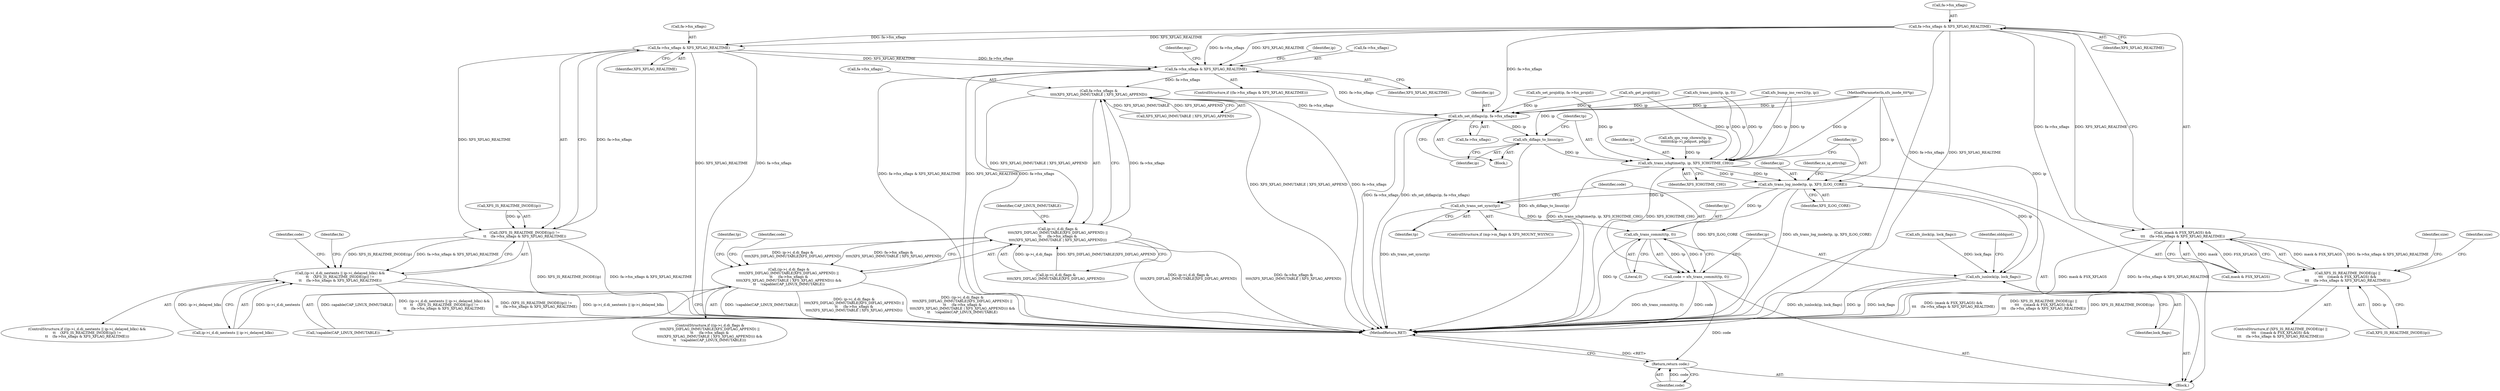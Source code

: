 digraph "0_linux_23adbe12ef7d3d4195e80800ab36b37bee28cd03_4@pointer" {
"1000376" [label="(Call,fa->fsx_xflags & XFS_XFLAG_REALTIME)"];
"1000372" [label="(Call,(mask & FSX_XFLAGS) &&\n\t\t\t    (fa->fsx_xflags & XFS_XFLAG_REALTIME))"];
"1000369" [label="(Call,XFS_IS_REALTIME_INODE(ip) ||\n\t\t\t    ((mask & FSX_XFLAGS) &&\n\t\t\t    (fa->fsx_xflags & XFS_XFLAG_REALTIME)))"];
"1000451" [label="(Call,fa->fsx_xflags & XFS_XFLAG_REALTIME)"];
"1000448" [label="(Call,(XFS_IS_REALTIME_INODE(ip)) !=\n\t\t    (fa->fsx_xflags & XFS_XFLAG_REALTIME))"];
"1000438" [label="(Call,(ip->i_d.di_nextents || ip->i_delayed_blks) &&\n\t\t    (XFS_IS_REALTIME_INODE(ip)) !=\n\t\t    (fa->fsx_xflags & XFS_XFLAG_REALTIME))"];
"1000463" [label="(Call,fa->fsx_xflags & XFS_XFLAG_REALTIME)"];
"1000515" [label="(Call,fa->fsx_xflags &\n\t\t\t\t(XFS_XFLAG_IMMUTABLE | XFS_XFLAG_APPEND))"];
"1000505" [label="(Call,ip->i_d.di_flags &\n\t\t\t\t(XFS_DIFLAG_IMMUTABLE|XFS_DIFLAG_APPEND) ||\n\t\t     (fa->fsx_xflags &\n\t\t\t\t(XFS_XFLAG_IMMUTABLE | XFS_XFLAG_APPEND)))"];
"1000504" [label="(Call,(ip->i_d.di_flags &\n\t\t\t\t(XFS_DIFLAG_IMMUTABLE|XFS_DIFLAG_APPEND) ||\n\t\t     (fa->fsx_xflags &\n\t\t\t\t(XFS_XFLAG_IMMUTABLE | XFS_XFLAG_APPEND))) &&\n\t\t    !capable(CAP_LINUX_IMMUTABLE))"];
"1000631" [label="(Call,xfs_set_diflags(ip, fa->fsx_xflags))"];
"1000636" [label="(Call,xfs_diflags_to_linux(ip))"];
"1000638" [label="(Call,xfs_trans_ichgtime(tp, ip, XFS_ICHGTIME_CHG))"];
"1000642" [label="(Call,xfs_trans_log_inode(tp, ip, XFS_ILOG_CORE))"];
"1000654" [label="(Call,xfs_trans_set_sync(tp))"];
"1000658" [label="(Call,xfs_trans_commit(tp, 0))"];
"1000656" [label="(Call,code = xfs_trans_commit(tp, 0))"];
"1000670" [label="(Return,return code;)"];
"1000661" [label="(Call,xfs_iunlock(ip, lock_flags))"];
"1000452" [label="(Call,fa->fsx_xflags)"];
"1000368" [label="(ControlStructure,if (XFS_IS_REALTIME_INODE(ip) ||\n\t\t\t    ((mask & FSX_XFLAGS) &&\n\t\t\t    (fa->fsx_xflags & XFS_XFLAG_REALTIME))))"];
"1000123" [label="(Block,)"];
"1000656" [label="(Call,code = xfs_trans_commit(tp, 0))"];
"1000458" [label="(Identifier,code)"];
"1000448" [label="(Call,(XFS_IS_REALTIME_INODE(ip)) !=\n\t\t    (fa->fsx_xflags & XFS_XFLAG_REALTIME))"];
"1000687" [label="(MethodReturn,RET)"];
"1000467" [label="(Identifier,XFS_XFLAG_REALTIME)"];
"1000642" [label="(Call,xfs_trans_log_inode(tp, ip, XFS_ILOG_CORE))"];
"1000665" [label="(Identifier,olddquot)"];
"1000398" [label="(Identifier,size)"];
"1000638" [label="(Call,xfs_trans_ichgtime(tp, ip, XFS_ICHGTIME_CHG))"];
"1000636" [label="(Call,xfs_diflags_to_linux(ip))"];
"1000377" [label="(Call,fa->fsx_xflags)"];
"1000438" [label="(Call,(ip->i_d.di_nextents || ip->i_delayed_blks) &&\n\t\t    (XFS_IS_REALTIME_INODE(ip)) !=\n\t\t    (fa->fsx_xflags & XFS_XFLAG_REALTIME))"];
"1000639" [label="(Identifier,tp)"];
"1000671" [label="(Identifier,code)"];
"1000658" [label="(Call,xfs_trans_commit(tp, 0))"];
"1000515" [label="(Call,fa->fsx_xflags &\n\t\t\t\t(XFS_XFLAG_IMMUTABLE | XFS_XFLAG_APPEND))"];
"1000604" [label="(Call,xfs_bump_ino_vers2(tp, ip))"];
"1000373" [label="(Call,mask & FSX_XFLAGS)"];
"1000439" [label="(Call,ip->i_d.di_nextents || ip->i_delayed_blks)"];
"1000449" [label="(Call,XFS_IS_REALTIME_INODE(ip))"];
"1000532" [label="(Identifier,tp)"];
"1000637" [label="(Identifier,ip)"];
"1000648" [label="(ControlStructure,if (mp->m_flags & XFS_MOUNT_WSYNC))"];
"1000640" [label="(Identifier,ip)"];
"1000644" [label="(Identifier,ip)"];
"1000641" [label="(Identifier,XFS_ICHGTIME_CHG)"];
"1000519" [label="(Call,XFS_XFLAG_IMMUTABLE | XFS_XFLAG_APPEND)"];
"1000524" [label="(Identifier,CAP_LINUX_IMMUTABLE)"];
"1000369" [label="(Call,XFS_IS_REALTIME_INODE(ip) ||\n\t\t\t    ((mask & FSX_XFLAGS) &&\n\t\t\t    (fa->fsx_xflags & XFS_XFLAG_REALTIME)))"];
"1000670" [label="(Return,return code;)"];
"1000633" [label="(Call,fa->fsx_xflags)"];
"1000380" [label="(Identifier,XFS_XFLAG_REALTIME)"];
"1000531" [label="(Call,xfs_trans_ijoin(tp, ip, 0))"];
"1000655" [label="(Identifier,tp)"];
"1000451" [label="(Call,fa->fsx_xflags & XFS_XFLAG_REALTIME)"];
"1000503" [label="(ControlStructure,if ((ip->i_d.di_flags &\n\t\t\t\t(XFS_DIFLAG_IMMUTABLE|XFS_DIFLAG_APPEND) ||\n\t\t     (fa->fsx_xflags &\n\t\t\t\t(XFS_XFLAG_IMMUTABLE | XFS_XFLAG_APPEND))) &&\n\t\t    !capable(CAP_LINUX_IMMUTABLE)))"];
"1000506" [label="(Call,ip->i_d.di_flags &\n\t\t\t\t(XFS_DIFLAG_IMMUTABLE|XFS_DIFLAG_APPEND))"];
"1000632" [label="(Identifier,ip)"];
"1000465" [label="(Identifier,fa)"];
"1000657" [label="(Identifier,code)"];
"1000370" [label="(Call,XFS_IS_REALTIME_INODE(ip))"];
"1000462" [label="(ControlStructure,if ((fa->fsx_xflags & XFS_XFLAG_REALTIME)))"];
"1000522" [label="(Call,!capable(CAP_LINUX_IMMUTABLE))"];
"1000591" [label="(Call,xfs_set_projid(ip, fa->fsx_projid))"];
"1000643" [label="(Identifier,tp)"];
"1000662" [label="(Identifier,ip)"];
"1000663" [label="(Identifier,lock_flags)"];
"1000516" [label="(Call,fa->fsx_xflags)"];
"1000504" [label="(Call,(ip->i_d.di_flags &\n\t\t\t\t(XFS_DIFLAG_IMMUTABLE|XFS_DIFLAG_APPEND) ||\n\t\t     (fa->fsx_xflags &\n\t\t\t\t(XFS_XFLAG_IMMUTABLE | XFS_XFLAG_APPEND))) &&\n\t\t    !capable(CAP_LINUX_IMMUTABLE))"];
"1000659" [label="(Identifier,tp)"];
"1000120" [label="(MethodParameterIn,xfs_inode_t\t\t*ip)"];
"1000247" [label="(Call,xfs_ilock(ip, lock_flags))"];
"1000660" [label="(Literal,0)"];
"1000661" [label="(Call,xfs_iunlock(ip, lock_flags))"];
"1000527" [label="(Identifier,code)"];
"1000455" [label="(Identifier,XFS_XFLAG_REALTIME)"];
"1000645" [label="(Identifier,XFS_ILOG_CORE)"];
"1000437" [label="(ControlStructure,if ((ip->i_d.di_nextents || ip->i_delayed_blks) &&\n\t\t    (XFS_IS_REALTIME_INODE(ip)) !=\n\t\t    (fa->fsx_xflags & XFS_XFLAG_REALTIME)))"];
"1000631" [label="(Call,xfs_set_diflags(ip, fa->fsx_xflags))"];
"1000474" [label="(Identifier,mp)"];
"1000509" [label="(Identifier,ip)"];
"1000630" [label="(Block,)"];
"1000568" [label="(Call,xfs_get_projid(ip))"];
"1000647" [label="(Identifier,xs_ig_attrchg)"];
"1000654" [label="(Call,xfs_trans_set_sync(tp))"];
"1000464" [label="(Call,fa->fsx_xflags)"];
"1000372" [label="(Call,(mask & FSX_XFLAGS) &&\n\t\t\t    (fa->fsx_xflags & XFS_XFLAG_REALTIME))"];
"1000463" [label="(Call,fa->fsx_xflags & XFS_XFLAG_REALTIME)"];
"1000383" [label="(Identifier,size)"];
"1000376" [label="(Call,fa->fsx_xflags & XFS_XFLAG_REALTIME)"];
"1000583" [label="(Call,xfs_qm_vop_chown(tp, ip,\n\t\t\t\t\t\t\t&ip->i_pdquot, pdqp))"];
"1000505" [label="(Call,ip->i_d.di_flags &\n\t\t\t\t(XFS_DIFLAG_IMMUTABLE|XFS_DIFLAG_APPEND) ||\n\t\t     (fa->fsx_xflags &\n\t\t\t\t(XFS_XFLAG_IMMUTABLE | XFS_XFLAG_APPEND)))"];
"1000376" -> "1000372"  [label="AST: "];
"1000376" -> "1000380"  [label="CFG: "];
"1000377" -> "1000376"  [label="AST: "];
"1000380" -> "1000376"  [label="AST: "];
"1000372" -> "1000376"  [label="CFG: "];
"1000376" -> "1000687"  [label="DDG: fa->fsx_xflags"];
"1000376" -> "1000687"  [label="DDG: XFS_XFLAG_REALTIME"];
"1000376" -> "1000372"  [label="DDG: fa->fsx_xflags"];
"1000376" -> "1000372"  [label="DDG: XFS_XFLAG_REALTIME"];
"1000376" -> "1000451"  [label="DDG: fa->fsx_xflags"];
"1000376" -> "1000451"  [label="DDG: XFS_XFLAG_REALTIME"];
"1000376" -> "1000463"  [label="DDG: fa->fsx_xflags"];
"1000376" -> "1000463"  [label="DDG: XFS_XFLAG_REALTIME"];
"1000376" -> "1000631"  [label="DDG: fa->fsx_xflags"];
"1000372" -> "1000369"  [label="AST: "];
"1000372" -> "1000373"  [label="CFG: "];
"1000373" -> "1000372"  [label="AST: "];
"1000369" -> "1000372"  [label="CFG: "];
"1000372" -> "1000687"  [label="DDG: fa->fsx_xflags & XFS_XFLAG_REALTIME"];
"1000372" -> "1000687"  [label="DDG: mask & FSX_XFLAGS"];
"1000372" -> "1000369"  [label="DDG: mask & FSX_XFLAGS"];
"1000372" -> "1000369"  [label="DDG: fa->fsx_xflags & XFS_XFLAG_REALTIME"];
"1000373" -> "1000372"  [label="DDG: mask"];
"1000373" -> "1000372"  [label="DDG: FSX_XFLAGS"];
"1000369" -> "1000368"  [label="AST: "];
"1000369" -> "1000370"  [label="CFG: "];
"1000370" -> "1000369"  [label="AST: "];
"1000383" -> "1000369"  [label="CFG: "];
"1000398" -> "1000369"  [label="CFG: "];
"1000369" -> "1000687"  [label="DDG: XFS_IS_REALTIME_INODE(ip) ||\n\t\t\t    ((mask & FSX_XFLAGS) &&\n\t\t\t    (fa->fsx_xflags & XFS_XFLAG_REALTIME))"];
"1000369" -> "1000687"  [label="DDG: XFS_IS_REALTIME_INODE(ip)"];
"1000369" -> "1000687"  [label="DDG: (mask & FSX_XFLAGS) &&\n\t\t\t    (fa->fsx_xflags & XFS_XFLAG_REALTIME)"];
"1000370" -> "1000369"  [label="DDG: ip"];
"1000451" -> "1000448"  [label="AST: "];
"1000451" -> "1000455"  [label="CFG: "];
"1000452" -> "1000451"  [label="AST: "];
"1000455" -> "1000451"  [label="AST: "];
"1000448" -> "1000451"  [label="CFG: "];
"1000451" -> "1000687"  [label="DDG: XFS_XFLAG_REALTIME"];
"1000451" -> "1000687"  [label="DDG: fa->fsx_xflags"];
"1000451" -> "1000448"  [label="DDG: fa->fsx_xflags"];
"1000451" -> "1000448"  [label="DDG: XFS_XFLAG_REALTIME"];
"1000451" -> "1000463"  [label="DDG: fa->fsx_xflags"];
"1000451" -> "1000463"  [label="DDG: XFS_XFLAG_REALTIME"];
"1000448" -> "1000438"  [label="AST: "];
"1000449" -> "1000448"  [label="AST: "];
"1000438" -> "1000448"  [label="CFG: "];
"1000448" -> "1000687"  [label="DDG: XFS_IS_REALTIME_INODE(ip)"];
"1000448" -> "1000687"  [label="DDG: fa->fsx_xflags & XFS_XFLAG_REALTIME"];
"1000448" -> "1000438"  [label="DDG: XFS_IS_REALTIME_INODE(ip)"];
"1000448" -> "1000438"  [label="DDG: fa->fsx_xflags & XFS_XFLAG_REALTIME"];
"1000449" -> "1000448"  [label="DDG: ip"];
"1000438" -> "1000437"  [label="AST: "];
"1000438" -> "1000439"  [label="CFG: "];
"1000439" -> "1000438"  [label="AST: "];
"1000458" -> "1000438"  [label="CFG: "];
"1000465" -> "1000438"  [label="CFG: "];
"1000438" -> "1000687"  [label="DDG: (ip->i_d.di_nextents || ip->i_delayed_blks) &&\n\t\t    (XFS_IS_REALTIME_INODE(ip)) !=\n\t\t    (fa->fsx_xflags & XFS_XFLAG_REALTIME)"];
"1000438" -> "1000687"  [label="DDG: (XFS_IS_REALTIME_INODE(ip)) !=\n\t\t    (fa->fsx_xflags & XFS_XFLAG_REALTIME)"];
"1000438" -> "1000687"  [label="DDG: ip->i_d.di_nextents || ip->i_delayed_blks"];
"1000439" -> "1000438"  [label="DDG: ip->i_d.di_nextents"];
"1000439" -> "1000438"  [label="DDG: ip->i_delayed_blks"];
"1000463" -> "1000462"  [label="AST: "];
"1000463" -> "1000467"  [label="CFG: "];
"1000464" -> "1000463"  [label="AST: "];
"1000467" -> "1000463"  [label="AST: "];
"1000474" -> "1000463"  [label="CFG: "];
"1000509" -> "1000463"  [label="CFG: "];
"1000463" -> "1000687"  [label="DDG: fa->fsx_xflags & XFS_XFLAG_REALTIME"];
"1000463" -> "1000687"  [label="DDG: XFS_XFLAG_REALTIME"];
"1000463" -> "1000687"  [label="DDG: fa->fsx_xflags"];
"1000463" -> "1000515"  [label="DDG: fa->fsx_xflags"];
"1000463" -> "1000631"  [label="DDG: fa->fsx_xflags"];
"1000515" -> "1000505"  [label="AST: "];
"1000515" -> "1000519"  [label="CFG: "];
"1000516" -> "1000515"  [label="AST: "];
"1000519" -> "1000515"  [label="AST: "];
"1000505" -> "1000515"  [label="CFG: "];
"1000515" -> "1000687"  [label="DDG: XFS_XFLAG_IMMUTABLE | XFS_XFLAG_APPEND"];
"1000515" -> "1000687"  [label="DDG: fa->fsx_xflags"];
"1000515" -> "1000505"  [label="DDG: fa->fsx_xflags"];
"1000515" -> "1000505"  [label="DDG: XFS_XFLAG_IMMUTABLE | XFS_XFLAG_APPEND"];
"1000519" -> "1000515"  [label="DDG: XFS_XFLAG_IMMUTABLE"];
"1000519" -> "1000515"  [label="DDG: XFS_XFLAG_APPEND"];
"1000515" -> "1000631"  [label="DDG: fa->fsx_xflags"];
"1000505" -> "1000504"  [label="AST: "];
"1000505" -> "1000506"  [label="CFG: "];
"1000506" -> "1000505"  [label="AST: "];
"1000524" -> "1000505"  [label="CFG: "];
"1000504" -> "1000505"  [label="CFG: "];
"1000505" -> "1000687"  [label="DDG: ip->i_d.di_flags &\n\t\t\t\t(XFS_DIFLAG_IMMUTABLE|XFS_DIFLAG_APPEND)"];
"1000505" -> "1000687"  [label="DDG: fa->fsx_xflags &\n\t\t\t\t(XFS_XFLAG_IMMUTABLE | XFS_XFLAG_APPEND)"];
"1000505" -> "1000504"  [label="DDG: ip->i_d.di_flags &\n\t\t\t\t(XFS_DIFLAG_IMMUTABLE|XFS_DIFLAG_APPEND)"];
"1000505" -> "1000504"  [label="DDG: fa->fsx_xflags &\n\t\t\t\t(XFS_XFLAG_IMMUTABLE | XFS_XFLAG_APPEND)"];
"1000506" -> "1000505"  [label="DDG: ip->i_d.di_flags"];
"1000506" -> "1000505"  [label="DDG: XFS_DIFLAG_IMMUTABLE|XFS_DIFLAG_APPEND"];
"1000504" -> "1000503"  [label="AST: "];
"1000504" -> "1000522"  [label="CFG: "];
"1000522" -> "1000504"  [label="AST: "];
"1000527" -> "1000504"  [label="CFG: "];
"1000532" -> "1000504"  [label="CFG: "];
"1000504" -> "1000687"  [label="DDG: !capable(CAP_LINUX_IMMUTABLE)"];
"1000504" -> "1000687"  [label="DDG: ip->i_d.di_flags &\n\t\t\t\t(XFS_DIFLAG_IMMUTABLE|XFS_DIFLAG_APPEND) ||\n\t\t     (fa->fsx_xflags &\n\t\t\t\t(XFS_XFLAG_IMMUTABLE | XFS_XFLAG_APPEND))"];
"1000504" -> "1000687"  [label="DDG: (ip->i_d.di_flags &\n\t\t\t\t(XFS_DIFLAG_IMMUTABLE|XFS_DIFLAG_APPEND) ||\n\t\t     (fa->fsx_xflags &\n\t\t\t\t(XFS_XFLAG_IMMUTABLE | XFS_XFLAG_APPEND))) &&\n\t\t    !capable(CAP_LINUX_IMMUTABLE)"];
"1000522" -> "1000504"  [label="DDG: capable(CAP_LINUX_IMMUTABLE)"];
"1000631" -> "1000630"  [label="AST: "];
"1000631" -> "1000633"  [label="CFG: "];
"1000632" -> "1000631"  [label="AST: "];
"1000633" -> "1000631"  [label="AST: "];
"1000637" -> "1000631"  [label="CFG: "];
"1000631" -> "1000687"  [label="DDG: fa->fsx_xflags"];
"1000631" -> "1000687"  [label="DDG: xfs_set_diflags(ip, fa->fsx_xflags)"];
"1000531" -> "1000631"  [label="DDG: ip"];
"1000568" -> "1000631"  [label="DDG: ip"];
"1000591" -> "1000631"  [label="DDG: ip"];
"1000604" -> "1000631"  [label="DDG: ip"];
"1000120" -> "1000631"  [label="DDG: ip"];
"1000631" -> "1000636"  [label="DDG: ip"];
"1000636" -> "1000630"  [label="AST: "];
"1000636" -> "1000637"  [label="CFG: "];
"1000637" -> "1000636"  [label="AST: "];
"1000639" -> "1000636"  [label="CFG: "];
"1000636" -> "1000687"  [label="DDG: xfs_diflags_to_linux(ip)"];
"1000120" -> "1000636"  [label="DDG: ip"];
"1000636" -> "1000638"  [label="DDG: ip"];
"1000638" -> "1000123"  [label="AST: "];
"1000638" -> "1000641"  [label="CFG: "];
"1000639" -> "1000638"  [label="AST: "];
"1000640" -> "1000638"  [label="AST: "];
"1000641" -> "1000638"  [label="AST: "];
"1000643" -> "1000638"  [label="CFG: "];
"1000638" -> "1000687"  [label="DDG: xfs_trans_ichgtime(tp, ip, XFS_ICHGTIME_CHG)"];
"1000638" -> "1000687"  [label="DDG: XFS_ICHGTIME_CHG"];
"1000583" -> "1000638"  [label="DDG: tp"];
"1000604" -> "1000638"  [label="DDG: tp"];
"1000604" -> "1000638"  [label="DDG: ip"];
"1000531" -> "1000638"  [label="DDG: tp"];
"1000531" -> "1000638"  [label="DDG: ip"];
"1000568" -> "1000638"  [label="DDG: ip"];
"1000591" -> "1000638"  [label="DDG: ip"];
"1000120" -> "1000638"  [label="DDG: ip"];
"1000638" -> "1000642"  [label="DDG: tp"];
"1000638" -> "1000642"  [label="DDG: ip"];
"1000642" -> "1000123"  [label="AST: "];
"1000642" -> "1000645"  [label="CFG: "];
"1000643" -> "1000642"  [label="AST: "];
"1000644" -> "1000642"  [label="AST: "];
"1000645" -> "1000642"  [label="AST: "];
"1000647" -> "1000642"  [label="CFG: "];
"1000642" -> "1000687"  [label="DDG: XFS_ILOG_CORE"];
"1000642" -> "1000687"  [label="DDG: xfs_trans_log_inode(tp, ip, XFS_ILOG_CORE)"];
"1000120" -> "1000642"  [label="DDG: ip"];
"1000642" -> "1000654"  [label="DDG: tp"];
"1000642" -> "1000658"  [label="DDG: tp"];
"1000642" -> "1000661"  [label="DDG: ip"];
"1000654" -> "1000648"  [label="AST: "];
"1000654" -> "1000655"  [label="CFG: "];
"1000655" -> "1000654"  [label="AST: "];
"1000657" -> "1000654"  [label="CFG: "];
"1000654" -> "1000687"  [label="DDG: xfs_trans_set_sync(tp)"];
"1000654" -> "1000658"  [label="DDG: tp"];
"1000658" -> "1000656"  [label="AST: "];
"1000658" -> "1000660"  [label="CFG: "];
"1000659" -> "1000658"  [label="AST: "];
"1000660" -> "1000658"  [label="AST: "];
"1000656" -> "1000658"  [label="CFG: "];
"1000658" -> "1000687"  [label="DDG: tp"];
"1000658" -> "1000656"  [label="DDG: tp"];
"1000658" -> "1000656"  [label="DDG: 0"];
"1000656" -> "1000123"  [label="AST: "];
"1000657" -> "1000656"  [label="AST: "];
"1000662" -> "1000656"  [label="CFG: "];
"1000656" -> "1000687"  [label="DDG: xfs_trans_commit(tp, 0)"];
"1000656" -> "1000687"  [label="DDG: code"];
"1000656" -> "1000670"  [label="DDG: code"];
"1000670" -> "1000123"  [label="AST: "];
"1000670" -> "1000671"  [label="CFG: "];
"1000671" -> "1000670"  [label="AST: "];
"1000687" -> "1000670"  [label="CFG: "];
"1000670" -> "1000687"  [label="DDG: <RET>"];
"1000671" -> "1000670"  [label="DDG: code"];
"1000661" -> "1000123"  [label="AST: "];
"1000661" -> "1000663"  [label="CFG: "];
"1000662" -> "1000661"  [label="AST: "];
"1000663" -> "1000661"  [label="AST: "];
"1000665" -> "1000661"  [label="CFG: "];
"1000661" -> "1000687"  [label="DDG: lock_flags"];
"1000661" -> "1000687"  [label="DDG: xfs_iunlock(ip, lock_flags)"];
"1000661" -> "1000687"  [label="DDG: ip"];
"1000120" -> "1000661"  [label="DDG: ip"];
"1000247" -> "1000661"  [label="DDG: lock_flags"];
}
